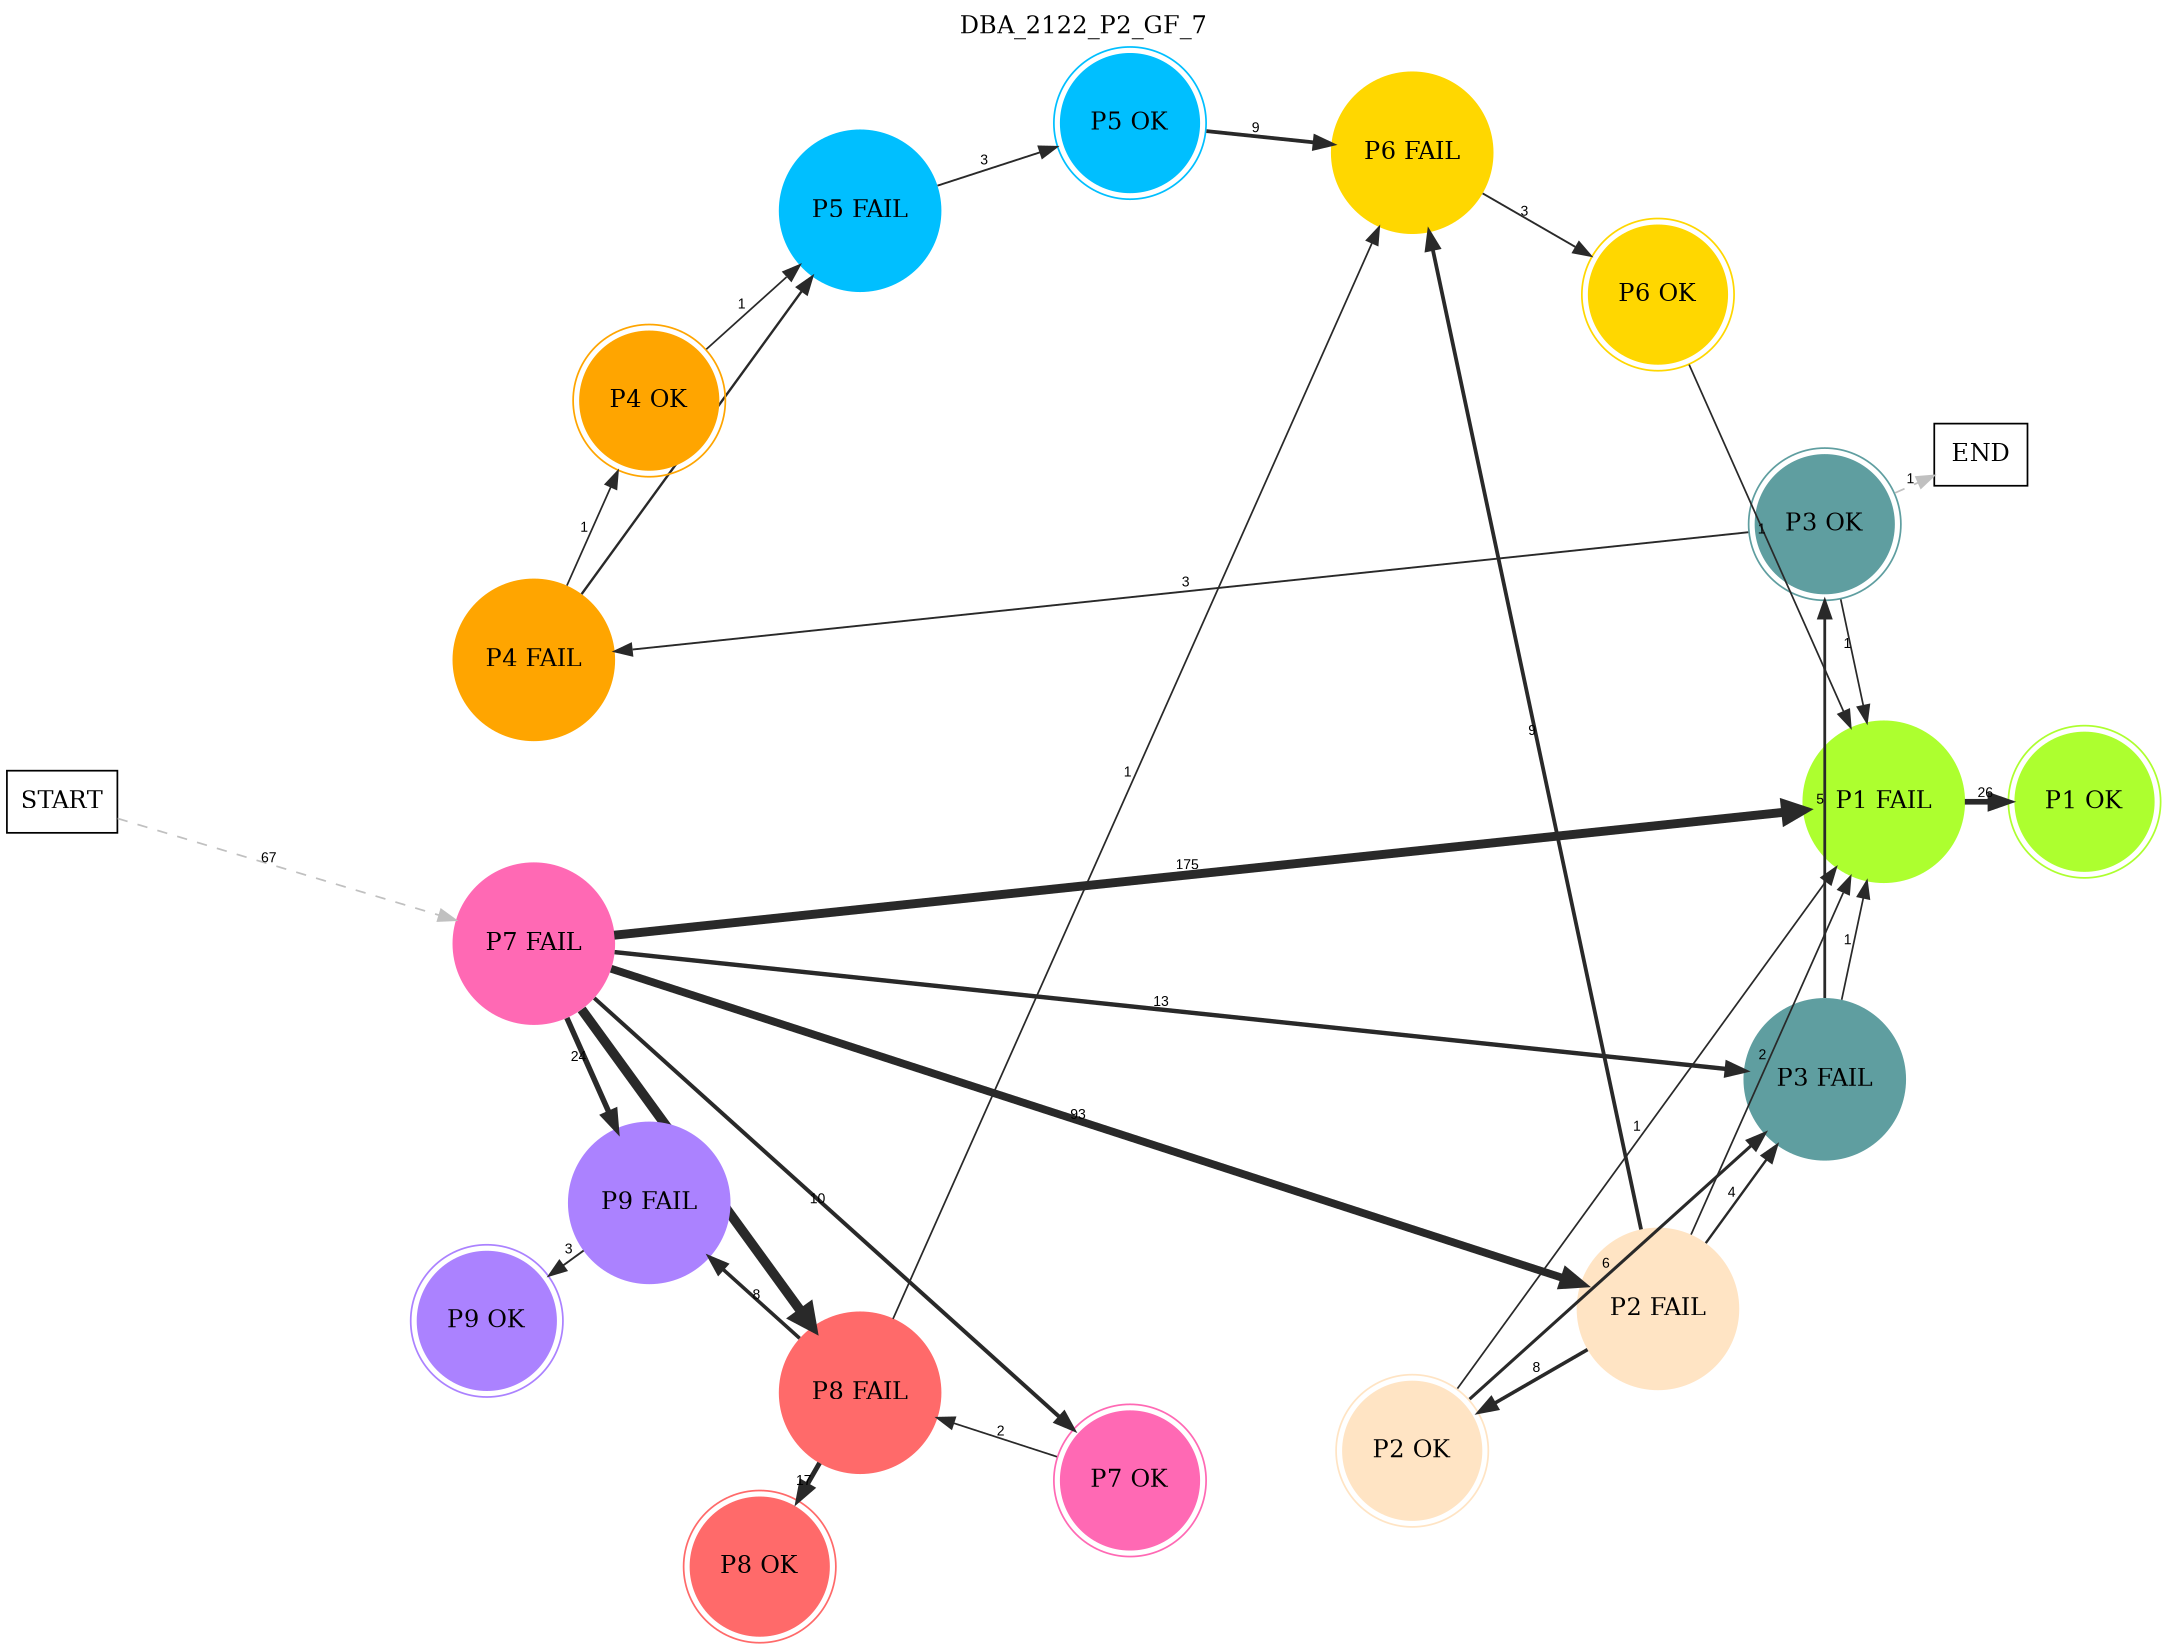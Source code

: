 digraph DBA_2122_P2_GF_7 {
	labelloc="t";
	label=DBA_2122_P2_GF_7;
	dpi = 150
	size="16,11!";
	margin = 0;
layout=circo;
"START" [shape=box, fillcolor=white, style=filled, color=black]
"P7 FAIL" [shape=circle, color=hotpink, style=filled]
"P2 FAIL" [shape=circle, color=bisque, style=filled]
"P2 OK" [shape=circle, color=bisque, peripheries=2, style=filled]
"P3 FAIL" [shape=circle, color=cadetblue, style=filled]
"P3 OK" [shape=circle, color=cadetblue, peripheries=2, style=filled]
"P4 FAIL" [shape=circle, color=orange, style=filled]
"P5 FAIL" [shape=circle, color=deepskyblue, style=filled]
"P5 OK" [shape=circle, color=deepskyblue, peripheries=2, style=filled]
"P6 FAIL" [shape=circle, color=gold, style=filled]
"P6 OK" [shape=circle, color=gold, peripheries=2, style=filled]
"P1 FAIL" [shape=circle, color=greenyellow, style=filled]
"P1 OK" [shape=circle, color=greenyellow, peripheries=2, style=filled]
"P7 OK" [shape=circle, color=hotpink, peripheries=2, style=filled]
"P8 FAIL" [shape=circle, color=indianred1, style=filled]
"P8 OK" [shape=circle, color=indianred1, peripheries=2, style=filled]
"P9 FAIL" [shape=circle, color=mediumpurple1, style=filled]
"P9 OK" [shape=circle, color=mediumpurple1, peripheries=2, style=filled]
"P4 OK" [shape=circle, color=orange, peripheries=2, style=filled]
"END" [shape=box, fillcolor=white, style=filled, color=black]
"START" -> "P7 FAIL" [ style = dashed color=grey label ="67" labelfloat=false fontname="Arial" fontsize=8]

"P7 FAIL" -> "P2 FAIL" [ color=grey16 penwidth = "4.53259949315326"label ="93" labelfloat=false fontname="Arial" fontsize=8]

"P7 FAIL" -> "P3 FAIL" [ color=grey16 penwidth = "2.56494935746154"label ="13" labelfloat=false fontname="Arial" fontsize=8]

"P7 FAIL" -> "P1 FAIL" [ color=grey16 penwidth = "5.16478597392351"label ="175" labelfloat=false fontname="Arial" fontsize=8]

"P7 FAIL" -> "P7 OK" [ color=grey16 penwidth = "2.30258509299405"label ="10" labelfloat=false fontname="Arial" fontsize=8]

"P7 FAIL" -> "P8 FAIL" [ color=grey16 penwidth = "5.6021188208797"label ="271" labelfloat=false fontname="Arial" fontsize=8]

"P7 FAIL" -> "P9 FAIL" [ color=grey16 penwidth = "3.17805383034795"label ="24" labelfloat=false fontname="Arial" fontsize=8]

"P2 FAIL" -> "P2 OK" [ color=grey16 penwidth = "2.07944154167984"label ="8" labelfloat=false fontname="Arial" fontsize=8]

"P2 FAIL" -> "P3 FAIL" [ color=grey16 penwidth = "1.38629436111989"label ="4" labelfloat=false fontname="Arial" fontsize=8]

"P2 FAIL" -> "P6 FAIL" [ color=grey16 penwidth = "2.19722457733622"label ="9" labelfloat=false fontname="Arial" fontsize=8]

"P2 FAIL" -> "P1 FAIL" [ color=grey16 penwidth = "1"label ="2" labelfloat=false fontname="Arial" fontsize=8]

"P2 OK" -> "P3 FAIL" [ color=grey16 penwidth = "1.79175946922805"label ="6" labelfloat=false fontname="Arial" fontsize=8]

"P2 OK" -> "P1 FAIL" [ color=grey16 penwidth = "1"label ="1" labelfloat=false fontname="Arial" fontsize=8]

"P3 FAIL" -> "P3 OK" [ color=grey16 penwidth = "1.6094379124341"label ="5" labelfloat=false fontname="Arial" fontsize=8]

"P3 FAIL" -> "P1 FAIL" [ color=grey16 penwidth = "1"label ="1" labelfloat=false fontname="Arial" fontsize=8]

"P3 OK" -> "P4 FAIL" [ color=grey16 penwidth = "1.09861228866811"label ="3" labelfloat=false fontname="Arial" fontsize=8]

"P3 OK" -> "P1 FAIL" [ color=grey16 penwidth = "1"label ="1" labelfloat=false fontname="Arial" fontsize=8]

"P3 OK" -> "END" [ style = dashed color=grey label ="1" labelfloat=false fontname="Arial" fontsize=8]

"P4 FAIL" -> "P5 FAIL" [ color=grey16 penwidth = "1.38629436111989"label ="4" labelfloat=false fontname="Arial" fontsize=8]

"P4 FAIL" -> "P4 OK" [ color=grey16 penwidth = "1"label ="1" labelfloat=false fontname="Arial" fontsize=8]

"P5 FAIL" -> "P5 OK" [ color=grey16 penwidth = "1.09861228866811"label ="3" labelfloat=false fontname="Arial" fontsize=8]

"P5 OK" -> "P6 FAIL" [ color=grey16 penwidth = "2.19722457733622"label ="9" labelfloat=false fontname="Arial" fontsize=8]

"P6 FAIL" -> "P6 OK" [ color=grey16 penwidth = "1.09861228866811"label ="3" labelfloat=false fontname="Arial" fontsize=8]

"P6 OK" -> "P1 FAIL" [ color=grey16 penwidth = "1"label ="1" labelfloat=false fontname="Arial" fontsize=8]

"P1 FAIL" -> "P1 OK" [ color=grey16 penwidth = "3.25809653802148"label ="26" labelfloat=false fontname="Arial" fontsize=8]

"P7 OK" -> "P8 FAIL" [ color=grey16 penwidth = "1"label ="2" labelfloat=false fontname="Arial" fontsize=8]

"P8 FAIL" -> "P6 FAIL" [ color=grey16 penwidth = "1"label ="1" labelfloat=false fontname="Arial" fontsize=8]

"P8 FAIL" -> "P8 OK" [ color=grey16 penwidth = "2.83321334405622"label ="17" labelfloat=false fontname="Arial" fontsize=8]

"P8 FAIL" -> "P9 FAIL" [ color=grey16 penwidth = "2.07944154167984"label ="8" labelfloat=false fontname="Arial" fontsize=8]

"P9 FAIL" -> "P9 OK" [ color=grey16 penwidth = "1.09861228866811"label ="3" labelfloat=false fontname="Arial" fontsize=8]

"P4 OK" -> "P5 FAIL" [ color=grey16 penwidth = "1"label ="1" labelfloat=false fontname="Arial" fontsize=8]

}
